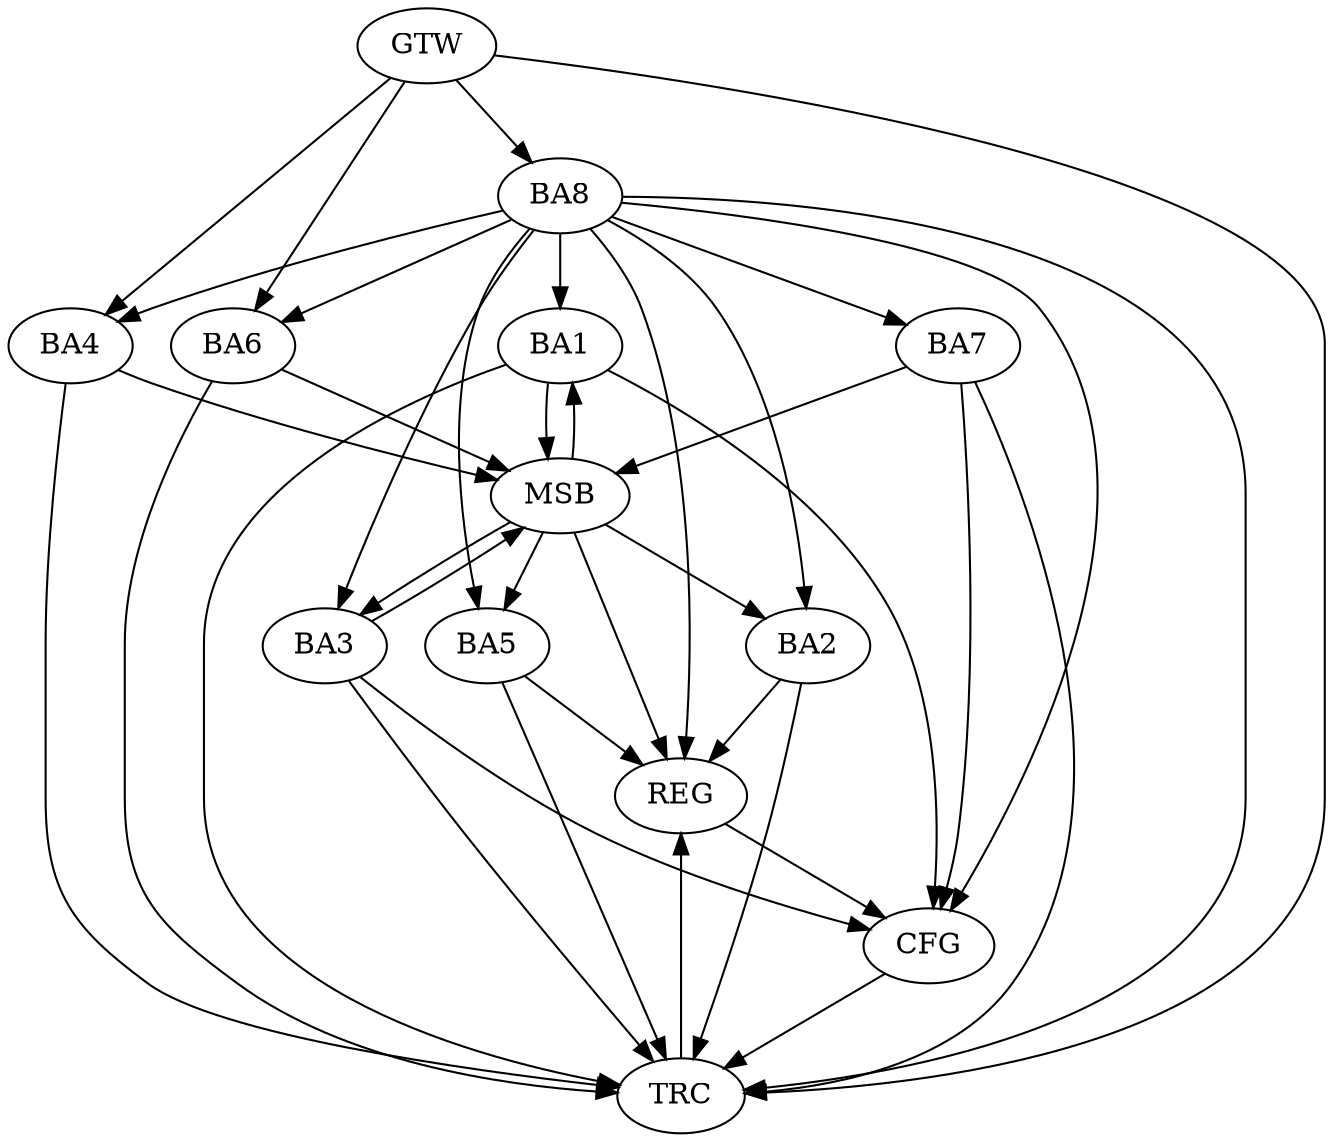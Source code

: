strict digraph G {
  BA1 [ label="BA1" ];
  BA2 [ label="BA2" ];
  BA3 [ label="BA3" ];
  BA4 [ label="BA4" ];
  BA5 [ label="BA5" ];
  BA6 [ label="BA6" ];
  BA7 [ label="BA7" ];
  BA8 [ label="BA8" ];
  GTW [ label="GTW" ];
  REG [ label="REG" ];
  MSB [ label="MSB" ];
  CFG [ label="CFG" ];
  TRC [ label="TRC" ];
  BA8 -> BA7;
  GTW -> BA4;
  GTW -> BA6;
  GTW -> BA8;
  BA2 -> REG;
  BA5 -> REG;
  BA8 -> REG;
  BA1 -> MSB;
  MSB -> BA2;
  MSB -> REG;
  BA3 -> MSB;
  BA4 -> MSB;
  MSB -> BA1;
  BA6 -> MSB;
  MSB -> BA5;
  BA7 -> MSB;
  MSB -> BA3;
  BA7 -> CFG;
  BA8 -> CFG;
  BA3 -> CFG;
  BA1 -> CFG;
  REG -> CFG;
  BA1 -> TRC;
  BA2 -> TRC;
  BA3 -> TRC;
  BA4 -> TRC;
  BA5 -> TRC;
  BA6 -> TRC;
  BA7 -> TRC;
  BA8 -> TRC;
  GTW -> TRC;
  CFG -> TRC;
  TRC -> REG;
  BA8 -> BA3;
  BA8 -> BA2;
  BA8 -> BA4;
  BA8 -> BA6;
  BA8 -> BA5;
  BA8 -> BA1;
}
